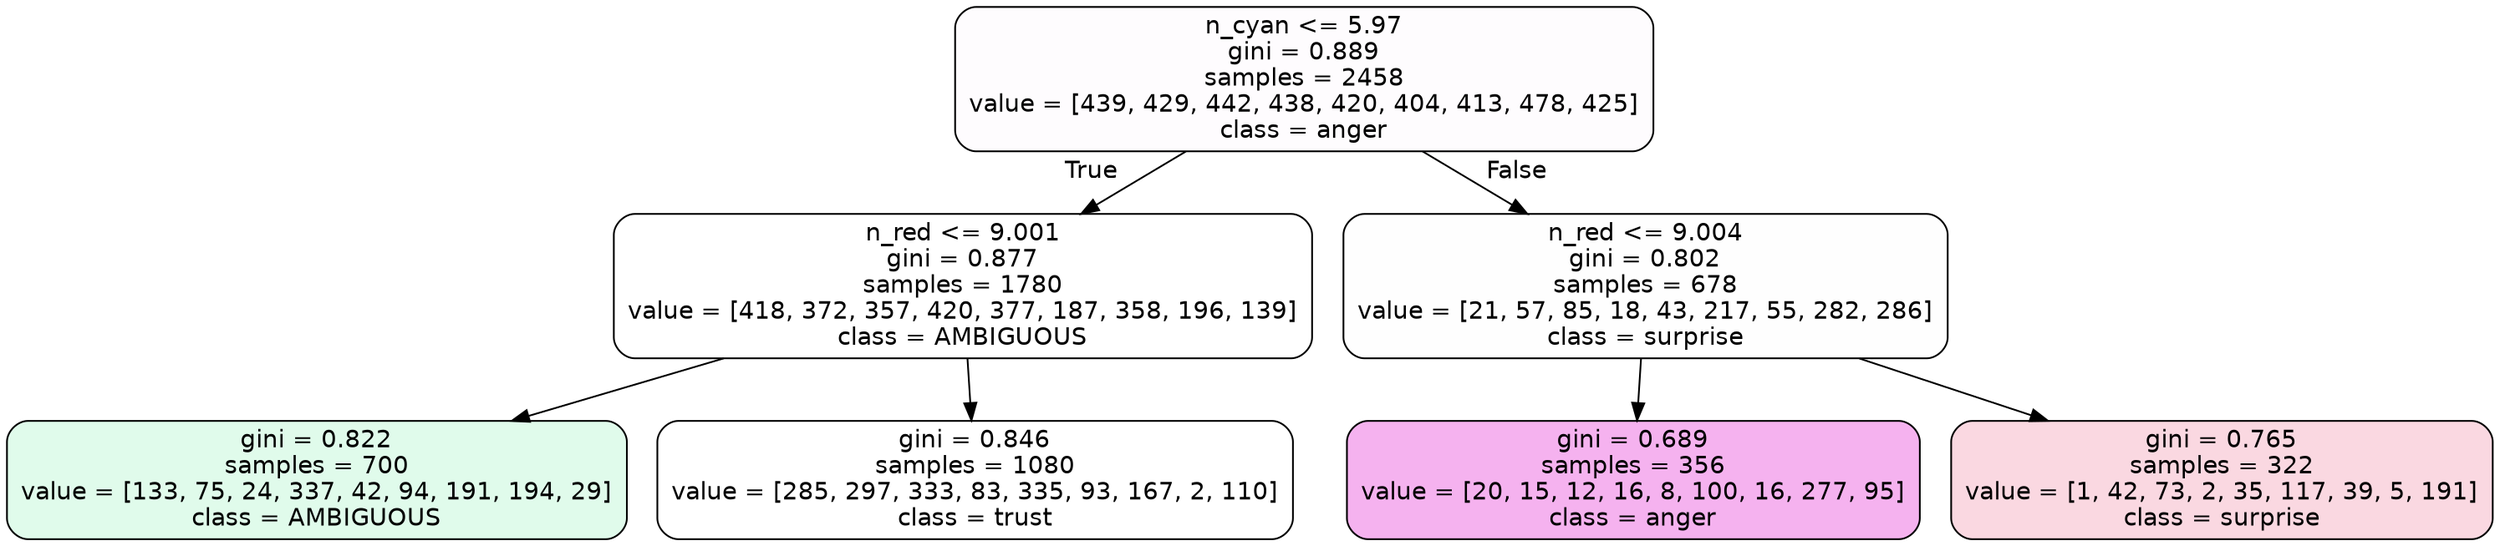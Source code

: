digraph Tree {
node [shape=box, style="filled, rounded", color="black", fontname=helvetica] ;
edge [fontname=helvetica] ;
0 [label="n_cyan <= 5.97\ngini = 0.889\nsamples = 2458\nvalue = [439, 429, 442, 438, 420, 404, 413, 478, 425]\nclass = anger", fillcolor="#e539d703"] ;
1 [label="n_red <= 9.001\ngini = 0.877\nsamples = 1780\nvalue = [418, 372, 357, 420, 377, 187, 358, 196, 139]\nclass = AMBIGUOUS", fillcolor="#39e58100"] ;
0 -> 1 [labeldistance=2.5, labelangle=45, headlabel="True"] ;
2 [label="gini = 0.822\nsamples = 700\nvalue = [133, 75, 24, 337, 42, 94, 191, 194, 29]\nclass = AMBIGUOUS", fillcolor="#39e58127"] ;
1 -> 2 ;
3 [label="gini = 0.846\nsamples = 1080\nvalue = [285, 297, 333, 83, 335, 93, 167, 2, 110]\nclass = trust", fillcolor="#39d7e500"] ;
1 -> 3 ;
4 [label="n_red <= 9.004\ngini = 0.802\nsamples = 678\nvalue = [21, 57, 85, 18, 43, 217, 55, 282, 286]\nclass = surprise", fillcolor="#e5396401"] ;
0 -> 4 [labeldistance=2.5, labelangle=-45, headlabel="False"] ;
5 [label="gini = 0.689\nsamples = 356\nvalue = [20, 15, 12, 16, 8, 100, 16, 277, 95]\nclass = anger", fillcolor="#e539d762"] ;
4 -> 5 ;
6 [label="gini = 0.765\nsamples = 322\nvalue = [1, 42, 73, 2, 35, 117, 39, 5, 191]\nclass = surprise", fillcolor="#e5396431"] ;
4 -> 6 ;
}